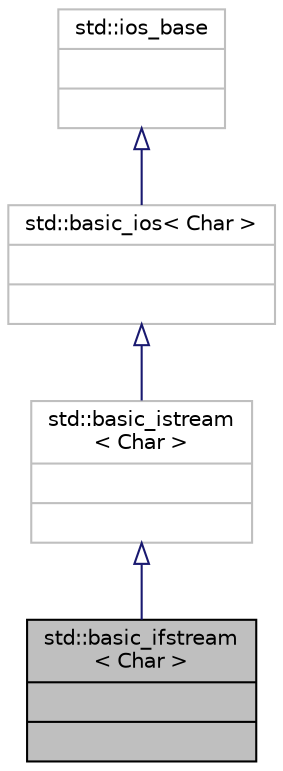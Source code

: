 digraph "std::basic_ifstream&lt; Char &gt;"
{
  edge [fontname="Helvetica",fontsize="10",labelfontname="Helvetica",labelfontsize="10"];
  node [fontname="Helvetica",fontsize="10",shape=record];
  Node49 [label="{std::basic_ifstream\l\< Char \>\n||}",height=0.2,width=0.4,color="black", fillcolor="grey75", style="filled", fontcolor="black"];
  Node50 -> Node49 [dir="back",color="midnightblue",fontsize="10",style="solid",arrowtail="onormal",fontname="Helvetica"];
  Node50 [label="{std::basic_istream\l\< Char \>\n||}",height=0.2,width=0.4,color="grey75", fillcolor="white", style="filled",tooltip="STL class "];
  Node51 -> Node50 [dir="back",color="midnightblue",fontsize="10",style="solid",arrowtail="onormal",fontname="Helvetica"];
  Node51 [label="{std::basic_ios\< Char \>\n||}",height=0.2,width=0.4,color="grey75", fillcolor="white", style="filled",tooltip="STL class "];
  Node52 -> Node51 [dir="back",color="midnightblue",fontsize="10",style="solid",arrowtail="onormal",fontname="Helvetica"];
  Node52 [label="{std::ios_base\n||}",height=0.2,width=0.4,color="grey75", fillcolor="white", style="filled",tooltip="STL class "];
}
